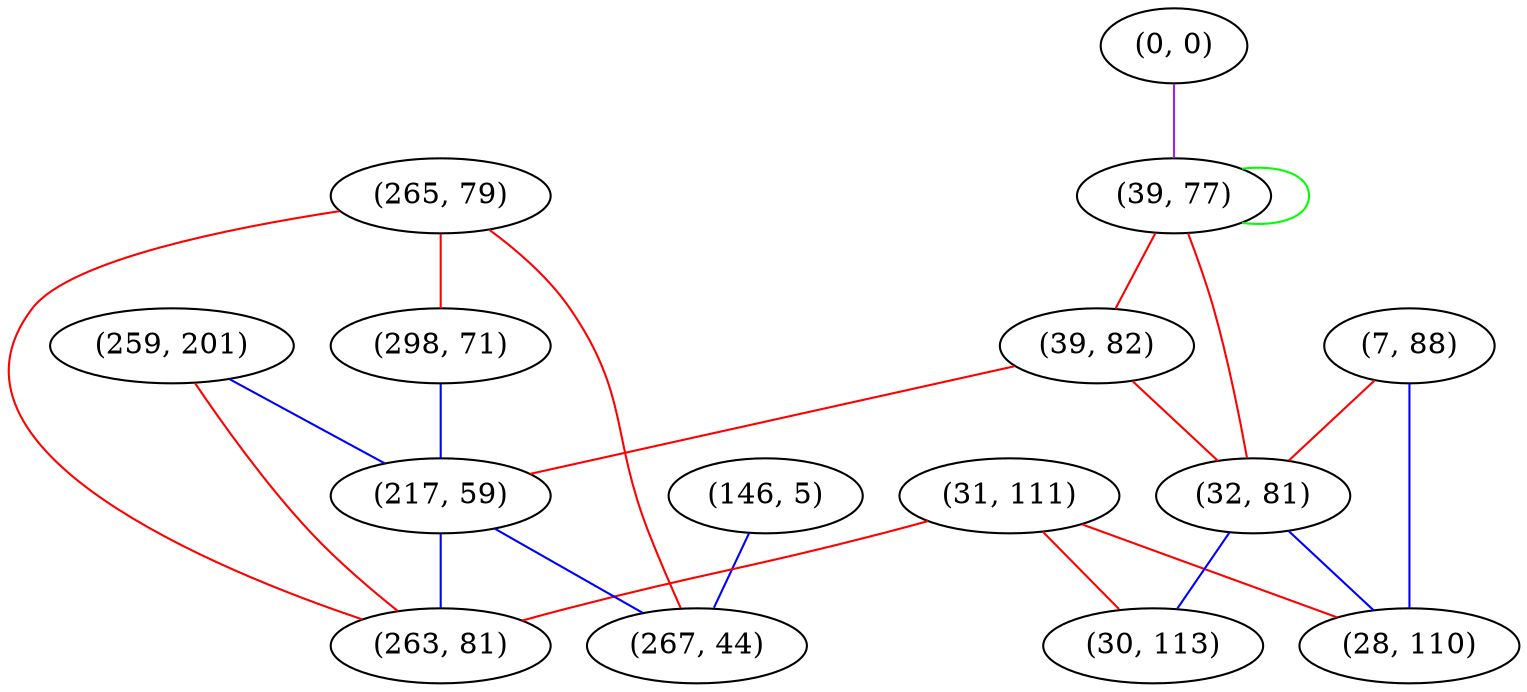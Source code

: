 graph "" {
"(259, 201)";
"(0, 0)";
"(265, 79)";
"(298, 71)";
"(146, 5)";
"(39, 77)";
"(7, 88)";
"(31, 111)";
"(39, 82)";
"(32, 81)";
"(30, 113)";
"(217, 59)";
"(28, 110)";
"(263, 81)";
"(267, 44)";
"(259, 201)" -- "(217, 59)"  [color=blue, key=0, weight=3];
"(259, 201)" -- "(263, 81)"  [color=red, key=0, weight=1];
"(0, 0)" -- "(39, 77)"  [color=purple, key=0, weight=4];
"(265, 79)" -- "(298, 71)"  [color=red, key=0, weight=1];
"(265, 79)" -- "(267, 44)"  [color=red, key=0, weight=1];
"(265, 79)" -- "(263, 81)"  [color=red, key=0, weight=1];
"(298, 71)" -- "(217, 59)"  [color=blue, key=0, weight=3];
"(146, 5)" -- "(267, 44)"  [color=blue, key=0, weight=3];
"(39, 77)" -- "(32, 81)"  [color=red, key=0, weight=1];
"(39, 77)" -- "(39, 77)"  [color=green, key=0, weight=2];
"(39, 77)" -- "(39, 82)"  [color=red, key=0, weight=1];
"(7, 88)" -- "(32, 81)"  [color=red, key=0, weight=1];
"(7, 88)" -- "(28, 110)"  [color=blue, key=0, weight=3];
"(31, 111)" -- "(30, 113)"  [color=red, key=0, weight=1];
"(31, 111)" -- "(28, 110)"  [color=red, key=0, weight=1];
"(31, 111)" -- "(263, 81)"  [color=red, key=0, weight=1];
"(39, 82)" -- "(32, 81)"  [color=red, key=0, weight=1];
"(39, 82)" -- "(217, 59)"  [color=red, key=0, weight=1];
"(32, 81)" -- "(30, 113)"  [color=blue, key=0, weight=3];
"(32, 81)" -- "(28, 110)"  [color=blue, key=0, weight=3];
"(217, 59)" -- "(267, 44)"  [color=blue, key=0, weight=3];
"(217, 59)" -- "(263, 81)"  [color=blue, key=0, weight=3];
}
